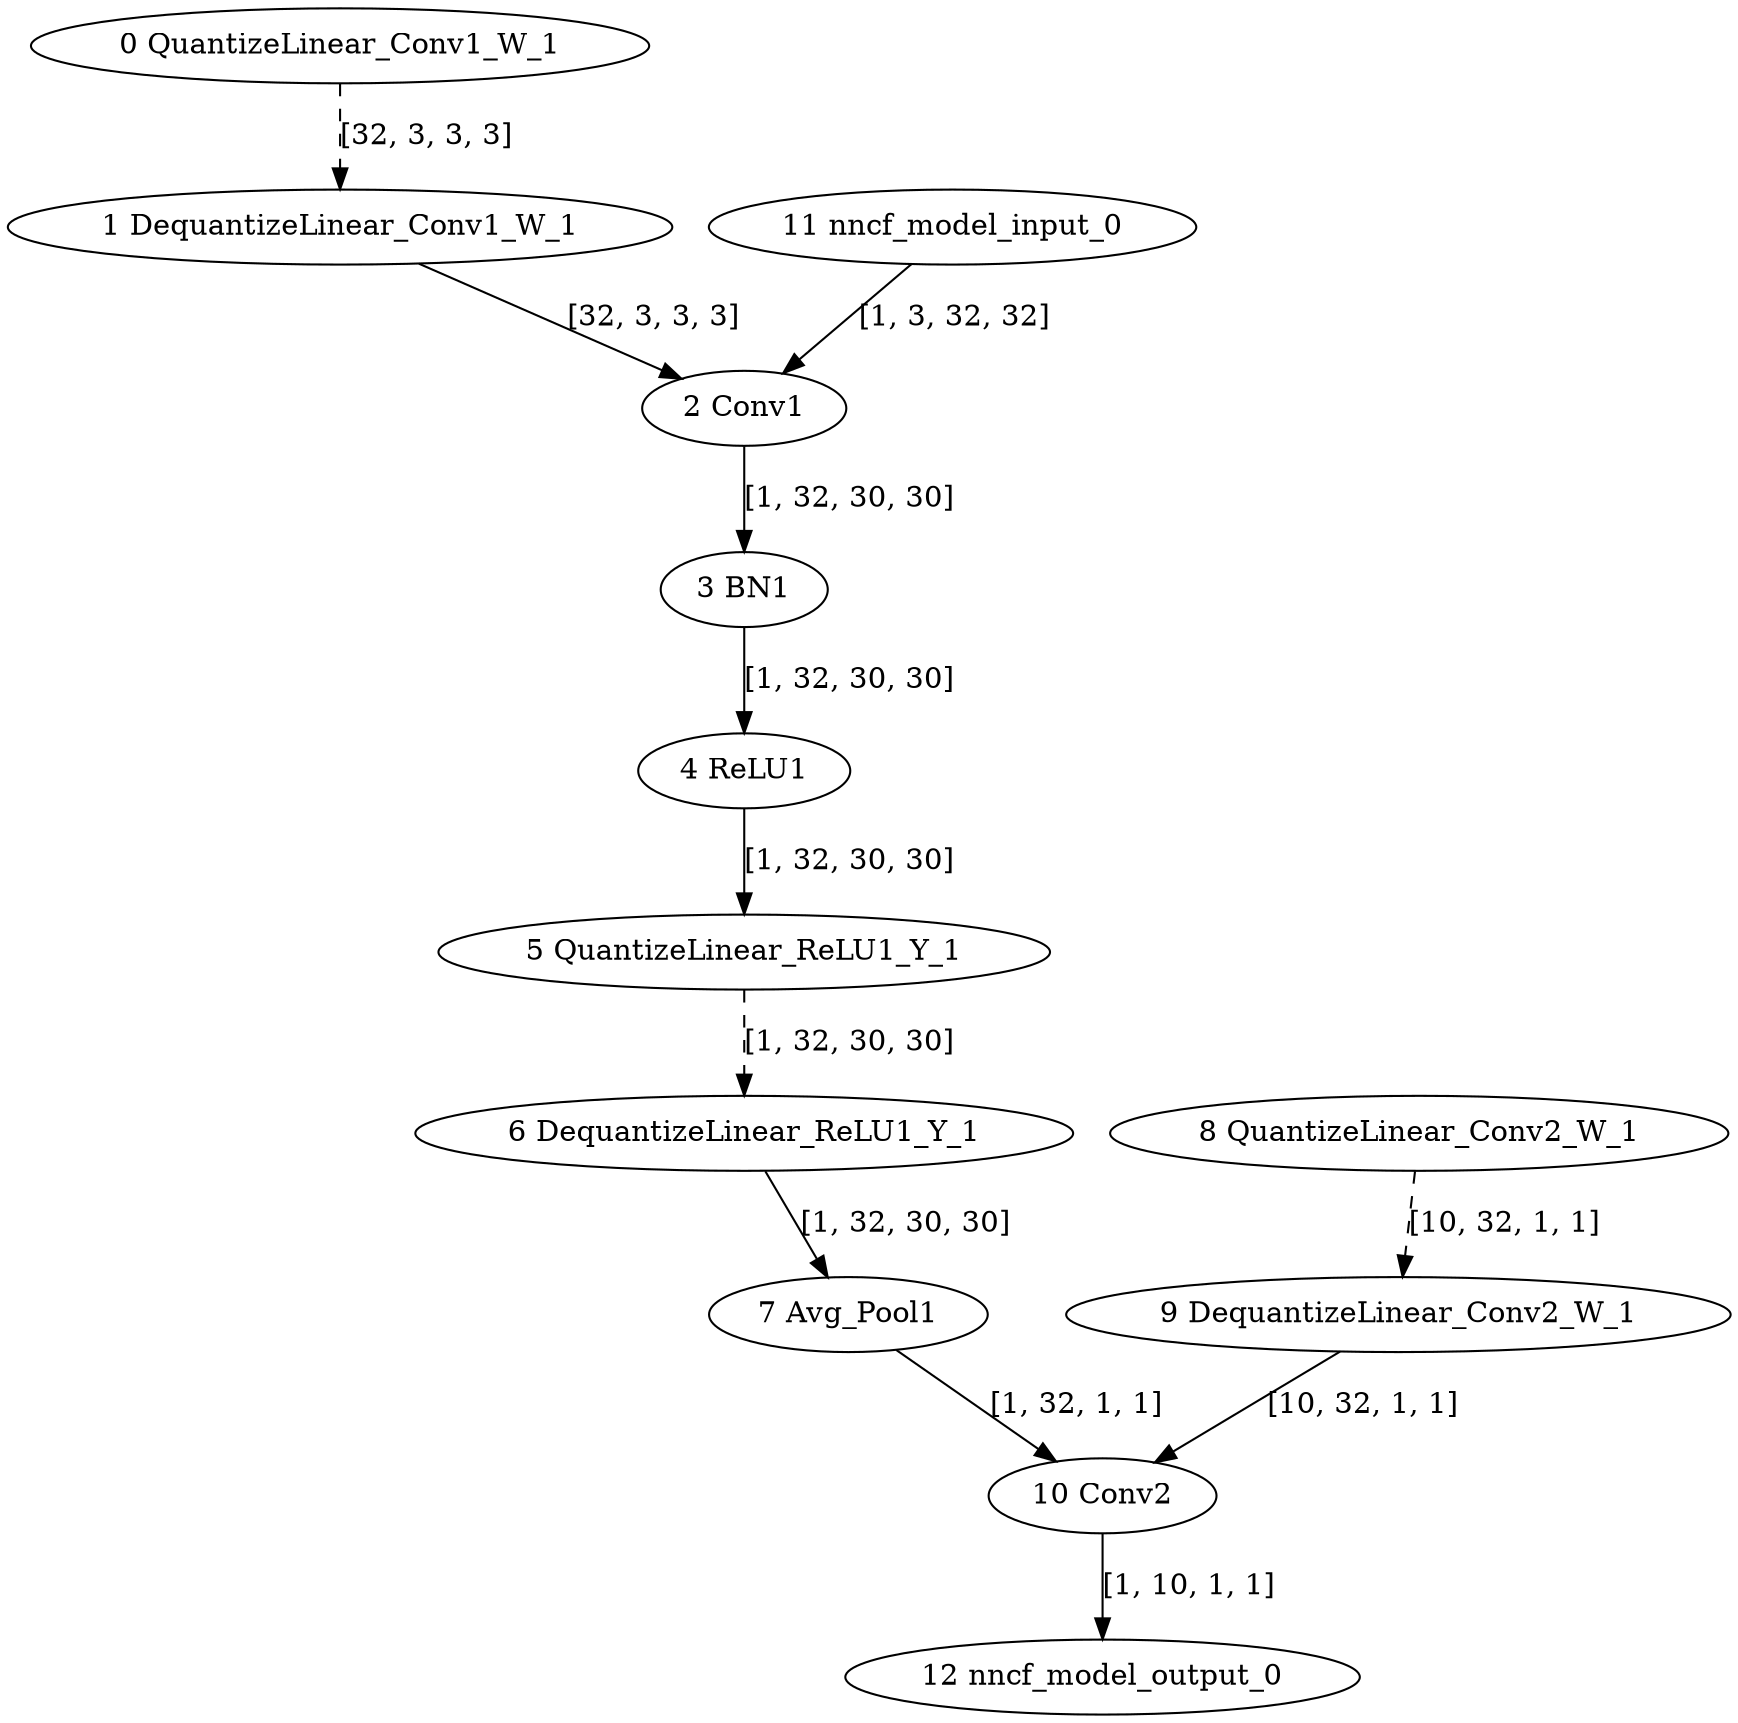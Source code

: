 strict digraph  {
"0 QuantizeLinear_Conv1_W_1" [id=0, type=QuantizeLinear];
"1 DequantizeLinear_Conv1_W_1" [id=1, type=DequantizeLinear];
"2 Conv1" [id=2, type=Conv];
"3 BN1" [id=3, type=BatchNormalization];
"4 ReLU1" [id=4, type=Relu];
"5 QuantizeLinear_ReLU1_Y_1" [id=5, type=QuantizeLinear];
"6 DequantizeLinear_ReLU1_Y_1" [id=6, type=DequantizeLinear];
"7 Avg_Pool1" [id=7, type=GlobalAveragePool];
"8 QuantizeLinear_Conv2_W_1" [id=8, type=QuantizeLinear];
"9 DequantizeLinear_Conv2_W_1" [id=9, type=DequantizeLinear];
"10 Conv2" [id=10, type=Conv];
"11 nncf_model_input_0" [id=11, type=nncf_model_input];
"12 nncf_model_output_0" [id=12, type=nncf_model_output];
"0 QuantizeLinear_Conv1_W_1" -> "1 DequantizeLinear_Conv1_W_1"  [label="[32, 3, 3, 3]", style=dashed];
"1 DequantizeLinear_Conv1_W_1" -> "2 Conv1"  [label="[32, 3, 3, 3]", style=solid];
"2 Conv1" -> "3 BN1"  [label="[1, 32, 30, 30]", style=solid];
"3 BN1" -> "4 ReLU1"  [label="[1, 32, 30, 30]", style=solid];
"4 ReLU1" -> "5 QuantizeLinear_ReLU1_Y_1"  [label="[1, 32, 30, 30]", style=solid];
"5 QuantizeLinear_ReLU1_Y_1" -> "6 DequantizeLinear_ReLU1_Y_1"  [label="[1, 32, 30, 30]", style=dashed];
"6 DequantizeLinear_ReLU1_Y_1" -> "7 Avg_Pool1"  [label="[1, 32, 30, 30]", style=solid];
"7 Avg_Pool1" -> "10 Conv2"  [label="[1, 32, 1, 1]", style=solid];
"8 QuantizeLinear_Conv2_W_1" -> "9 DequantizeLinear_Conv2_W_1"  [label="[10, 32, 1, 1]", style=dashed];
"9 DequantizeLinear_Conv2_W_1" -> "10 Conv2"  [label="[10, 32, 1, 1]", style=solid];
"10 Conv2" -> "12 nncf_model_output_0"  [label="[1, 10, 1, 1]", style=solid];
"11 nncf_model_input_0" -> "2 Conv1"  [label="[1, 3, 32, 32]", style=solid];
}
